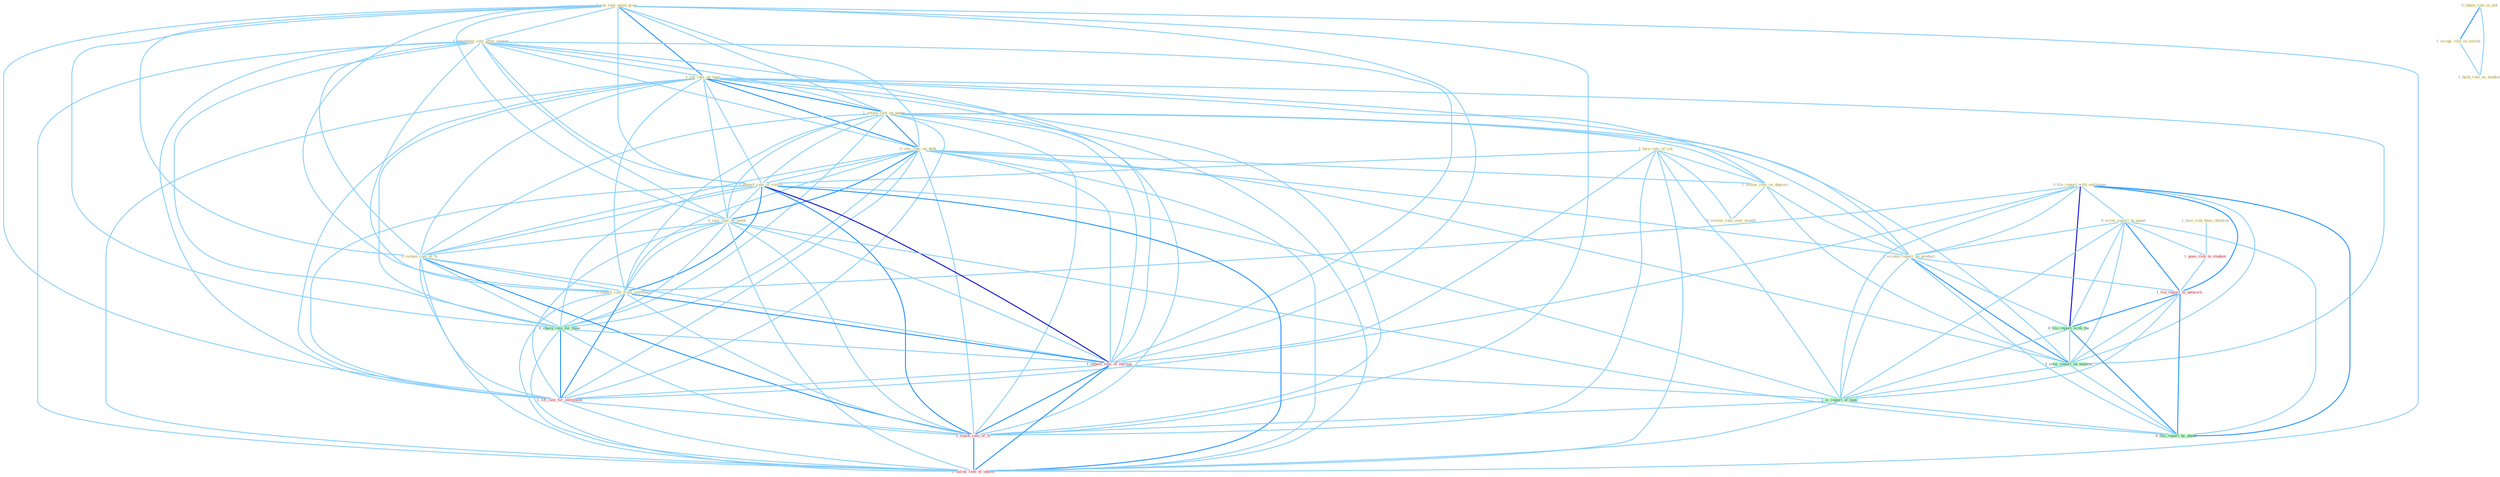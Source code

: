 Graph G{ 
    node
    [shape=polygon,style=filled,width=.5,height=.06,color="#BDFCC9",fixedsize=true,fontsize=4,
    fontcolor="#2f4f4f"];
    {node
    [color="#ffffe0", fontcolor="#8b7d6b"] "0_file_report_with_entitynam " "0_cut_rate_amid_grow " "1_entitynam_rate_after_expens " "1_cut_rate_on_loan " "1_retain_rate_on_paper " "0_write_report_to_panel " "1_turn_rule_of_citi " "0_rais_rate_on_debt " "1_follow_rule_on_depreci " "1_expect_rate_of_return " "0_taken_role_in_aid " "1_occupi_role_in_societi " "0_rais_rate_by_point " "1_scrutin_report_on_product " "0_reckon_rate_at_% " "0_expect_rate_from_entitynam " "0_review_rule_over_month " "1_face_risk_than_children " "1_back_role_as_mediat "}
{node [color="#fff0f5", fontcolor="#b22222"] "1_pose_risk_to_student " "1_file_report_to_network " "1_expect_rate_of_increas " "1_lift_rate_for_entitynam " "1_reach_rate_of_% " "1_calcul_rate_of_option "}
edge [color="#B0E2FF"];

	"0_file_report_with_entitynam " -- "0_write_report_to_panel " [w="1", color="#87cefa" ];
	"0_file_report_with_entitynam " -- "1_scrutin_report_on_product " [w="1", color="#87cefa" ];
	"0_file_report_with_entitynam " -- "0_expect_rate_from_entitynam " [w="1", color="#87cefa" ];
	"0_file_report_with_entitynam " -- "1_file_report_to_network " [w="2", color="#1e90ff" , len=0.8];
	"0_file_report_with_entitynam " -- "0_file_report_with_the " [w="3", color="#0000cd" , len=0.6];
	"0_file_report_with_entitynam " -- "1_relai_report_on_tendenc " [w="1", color="#87cefa" ];
	"0_file_report_with_entitynam " -- "1_lift_rate_for_entitynam " [w="1", color="#87cefa" ];
	"0_file_report_with_entitynam " -- "1_is_report_of_topic " [w="1", color="#87cefa" ];
	"0_file_report_with_entitynam " -- "0_file_report_by_phone " [w="2", color="#1e90ff" , len=0.8];
	"0_cut_rate_amid_grow " -- "1_entitynam_rate_after_expens " [w="1", color="#87cefa" ];
	"0_cut_rate_amid_grow " -- "1_cut_rate_on_loan " [w="2", color="#1e90ff" , len=0.8];
	"0_cut_rate_amid_grow " -- "1_retain_rate_on_paper " [w="1", color="#87cefa" ];
	"0_cut_rate_amid_grow " -- "0_rais_rate_on_debt " [w="1", color="#87cefa" ];
	"0_cut_rate_amid_grow " -- "1_expect_rate_of_return " [w="1", color="#87cefa" ];
	"0_cut_rate_amid_grow " -- "0_rais_rate_by_point " [w="1", color="#87cefa" ];
	"0_cut_rate_amid_grow " -- "0_reckon_rate_at_% " [w="1", color="#87cefa" ];
	"0_cut_rate_amid_grow " -- "0_expect_rate_from_entitynam " [w="1", color="#87cefa" ];
	"0_cut_rate_amid_grow " -- "0_charg_rate_for_time " [w="1", color="#87cefa" ];
	"0_cut_rate_amid_grow " -- "1_expect_rate_of_increas " [w="1", color="#87cefa" ];
	"0_cut_rate_amid_grow " -- "1_lift_rate_for_entitynam " [w="1", color="#87cefa" ];
	"0_cut_rate_amid_grow " -- "1_reach_rate_of_% " [w="1", color="#87cefa" ];
	"0_cut_rate_amid_grow " -- "1_calcul_rate_of_option " [w="1", color="#87cefa" ];
	"1_entitynam_rate_after_expens " -- "1_cut_rate_on_loan " [w="1", color="#87cefa" ];
	"1_entitynam_rate_after_expens " -- "1_retain_rate_on_paper " [w="1", color="#87cefa" ];
	"1_entitynam_rate_after_expens " -- "0_rais_rate_on_debt " [w="1", color="#87cefa" ];
	"1_entitynam_rate_after_expens " -- "1_expect_rate_of_return " [w="1", color="#87cefa" ];
	"1_entitynam_rate_after_expens " -- "0_rais_rate_by_point " [w="1", color="#87cefa" ];
	"1_entitynam_rate_after_expens " -- "0_reckon_rate_at_% " [w="1", color="#87cefa" ];
	"1_entitynam_rate_after_expens " -- "0_expect_rate_from_entitynam " [w="1", color="#87cefa" ];
	"1_entitynam_rate_after_expens " -- "0_charg_rate_for_time " [w="1", color="#87cefa" ];
	"1_entitynam_rate_after_expens " -- "1_expect_rate_of_increas " [w="1", color="#87cefa" ];
	"1_entitynam_rate_after_expens " -- "1_lift_rate_for_entitynam " [w="1", color="#87cefa" ];
	"1_entitynam_rate_after_expens " -- "1_reach_rate_of_% " [w="1", color="#87cefa" ];
	"1_entitynam_rate_after_expens " -- "1_calcul_rate_of_option " [w="1", color="#87cefa" ];
	"1_cut_rate_on_loan " -- "1_retain_rate_on_paper " [w="2", color="#1e90ff" , len=0.8];
	"1_cut_rate_on_loan " -- "0_rais_rate_on_debt " [w="2", color="#1e90ff" , len=0.8];
	"1_cut_rate_on_loan " -- "1_follow_rule_on_depreci " [w="1", color="#87cefa" ];
	"1_cut_rate_on_loan " -- "1_expect_rate_of_return " [w="1", color="#87cefa" ];
	"1_cut_rate_on_loan " -- "0_rais_rate_by_point " [w="1", color="#87cefa" ];
	"1_cut_rate_on_loan " -- "1_scrutin_report_on_product " [w="1", color="#87cefa" ];
	"1_cut_rate_on_loan " -- "0_reckon_rate_at_% " [w="1", color="#87cefa" ];
	"1_cut_rate_on_loan " -- "0_expect_rate_from_entitynam " [w="1", color="#87cefa" ];
	"1_cut_rate_on_loan " -- "0_charg_rate_for_time " [w="1", color="#87cefa" ];
	"1_cut_rate_on_loan " -- "1_expect_rate_of_increas " [w="1", color="#87cefa" ];
	"1_cut_rate_on_loan " -- "1_relai_report_on_tendenc " [w="1", color="#87cefa" ];
	"1_cut_rate_on_loan " -- "1_lift_rate_for_entitynam " [w="1", color="#87cefa" ];
	"1_cut_rate_on_loan " -- "1_reach_rate_of_% " [w="1", color="#87cefa" ];
	"1_cut_rate_on_loan " -- "1_calcul_rate_of_option " [w="1", color="#87cefa" ];
	"1_retain_rate_on_paper " -- "0_rais_rate_on_debt " [w="2", color="#1e90ff" , len=0.8];
	"1_retain_rate_on_paper " -- "1_follow_rule_on_depreci " [w="1", color="#87cefa" ];
	"1_retain_rate_on_paper " -- "1_expect_rate_of_return " [w="1", color="#87cefa" ];
	"1_retain_rate_on_paper " -- "0_rais_rate_by_point " [w="1", color="#87cefa" ];
	"1_retain_rate_on_paper " -- "1_scrutin_report_on_product " [w="1", color="#87cefa" ];
	"1_retain_rate_on_paper " -- "0_reckon_rate_at_% " [w="1", color="#87cefa" ];
	"1_retain_rate_on_paper " -- "0_expect_rate_from_entitynam " [w="1", color="#87cefa" ];
	"1_retain_rate_on_paper " -- "0_charg_rate_for_time " [w="1", color="#87cefa" ];
	"1_retain_rate_on_paper " -- "1_expect_rate_of_increas " [w="1", color="#87cefa" ];
	"1_retain_rate_on_paper " -- "1_relai_report_on_tendenc " [w="1", color="#87cefa" ];
	"1_retain_rate_on_paper " -- "1_lift_rate_for_entitynam " [w="1", color="#87cefa" ];
	"1_retain_rate_on_paper " -- "1_reach_rate_of_% " [w="1", color="#87cefa" ];
	"1_retain_rate_on_paper " -- "1_calcul_rate_of_option " [w="1", color="#87cefa" ];
	"0_write_report_to_panel " -- "1_scrutin_report_on_product " [w="1", color="#87cefa" ];
	"0_write_report_to_panel " -- "1_pose_risk_to_student " [w="1", color="#87cefa" ];
	"0_write_report_to_panel " -- "1_file_report_to_network " [w="2", color="#1e90ff" , len=0.8];
	"0_write_report_to_panel " -- "0_file_report_with_the " [w="1", color="#87cefa" ];
	"0_write_report_to_panel " -- "1_relai_report_on_tendenc " [w="1", color="#87cefa" ];
	"0_write_report_to_panel " -- "1_is_report_of_topic " [w="1", color="#87cefa" ];
	"0_write_report_to_panel " -- "0_file_report_by_phone " [w="1", color="#87cefa" ];
	"1_turn_rule_of_citi " -- "1_follow_rule_on_depreci " [w="1", color="#87cefa" ];
	"1_turn_rule_of_citi " -- "1_expect_rate_of_return " [w="1", color="#87cefa" ];
	"1_turn_rule_of_citi " -- "0_review_rule_over_month " [w="1", color="#87cefa" ];
	"1_turn_rule_of_citi " -- "1_expect_rate_of_increas " [w="1", color="#87cefa" ];
	"1_turn_rule_of_citi " -- "1_is_report_of_topic " [w="1", color="#87cefa" ];
	"1_turn_rule_of_citi " -- "1_reach_rate_of_% " [w="1", color="#87cefa" ];
	"1_turn_rule_of_citi " -- "1_calcul_rate_of_option " [w="1", color="#87cefa" ];
	"0_rais_rate_on_debt " -- "1_follow_rule_on_depreci " [w="1", color="#87cefa" ];
	"0_rais_rate_on_debt " -- "1_expect_rate_of_return " [w="1", color="#87cefa" ];
	"0_rais_rate_on_debt " -- "0_rais_rate_by_point " [w="2", color="#1e90ff" , len=0.8];
	"0_rais_rate_on_debt " -- "1_scrutin_report_on_product " [w="1", color="#87cefa" ];
	"0_rais_rate_on_debt " -- "0_reckon_rate_at_% " [w="1", color="#87cefa" ];
	"0_rais_rate_on_debt " -- "0_expect_rate_from_entitynam " [w="1", color="#87cefa" ];
	"0_rais_rate_on_debt " -- "0_charg_rate_for_time " [w="1", color="#87cefa" ];
	"0_rais_rate_on_debt " -- "1_expect_rate_of_increas " [w="1", color="#87cefa" ];
	"0_rais_rate_on_debt " -- "1_relai_report_on_tendenc " [w="1", color="#87cefa" ];
	"0_rais_rate_on_debt " -- "1_lift_rate_for_entitynam " [w="1", color="#87cefa" ];
	"0_rais_rate_on_debt " -- "1_reach_rate_of_% " [w="1", color="#87cefa" ];
	"0_rais_rate_on_debt " -- "1_calcul_rate_of_option " [w="1", color="#87cefa" ];
	"1_follow_rule_on_depreci " -- "1_scrutin_report_on_product " [w="1", color="#87cefa" ];
	"1_follow_rule_on_depreci " -- "0_review_rule_over_month " [w="1", color="#87cefa" ];
	"1_follow_rule_on_depreci " -- "1_relai_report_on_tendenc " [w="1", color="#87cefa" ];
	"1_expect_rate_of_return " -- "0_rais_rate_by_point " [w="1", color="#87cefa" ];
	"1_expect_rate_of_return " -- "0_reckon_rate_at_% " [w="1", color="#87cefa" ];
	"1_expect_rate_of_return " -- "0_expect_rate_from_entitynam " [w="2", color="#1e90ff" , len=0.8];
	"1_expect_rate_of_return " -- "0_charg_rate_for_time " [w="1", color="#87cefa" ];
	"1_expect_rate_of_return " -- "1_expect_rate_of_increas " [w="3", color="#0000cd" , len=0.6];
	"1_expect_rate_of_return " -- "1_lift_rate_for_entitynam " [w="1", color="#87cefa" ];
	"1_expect_rate_of_return " -- "1_is_report_of_topic " [w="1", color="#87cefa" ];
	"1_expect_rate_of_return " -- "1_reach_rate_of_% " [w="2", color="#1e90ff" , len=0.8];
	"1_expect_rate_of_return " -- "1_calcul_rate_of_option " [w="2", color="#1e90ff" , len=0.8];
	"0_taken_role_in_aid " -- "1_occupi_role_in_societi " [w="2", color="#1e90ff" , len=0.8];
	"0_taken_role_in_aid " -- "1_back_role_as_mediat " [w="1", color="#87cefa" ];
	"1_occupi_role_in_societi " -- "1_back_role_as_mediat " [w="1", color="#87cefa" ];
	"0_rais_rate_by_point " -- "0_reckon_rate_at_% " [w="1", color="#87cefa" ];
	"0_rais_rate_by_point " -- "0_expect_rate_from_entitynam " [w="1", color="#87cefa" ];
	"0_rais_rate_by_point " -- "0_charg_rate_for_time " [w="1", color="#87cefa" ];
	"0_rais_rate_by_point " -- "1_expect_rate_of_increas " [w="1", color="#87cefa" ];
	"0_rais_rate_by_point " -- "1_lift_rate_for_entitynam " [w="1", color="#87cefa" ];
	"0_rais_rate_by_point " -- "1_reach_rate_of_% " [w="1", color="#87cefa" ];
	"0_rais_rate_by_point " -- "0_file_report_by_phone " [w="1", color="#87cefa" ];
	"0_rais_rate_by_point " -- "1_calcul_rate_of_option " [w="1", color="#87cefa" ];
	"1_scrutin_report_on_product " -- "1_file_report_to_network " [w="1", color="#87cefa" ];
	"1_scrutin_report_on_product " -- "0_file_report_with_the " [w="1", color="#87cefa" ];
	"1_scrutin_report_on_product " -- "1_relai_report_on_tendenc " [w="2", color="#1e90ff" , len=0.8];
	"1_scrutin_report_on_product " -- "1_is_report_of_topic " [w="1", color="#87cefa" ];
	"1_scrutin_report_on_product " -- "0_file_report_by_phone " [w="1", color="#87cefa" ];
	"0_reckon_rate_at_% " -- "0_expect_rate_from_entitynam " [w="1", color="#87cefa" ];
	"0_reckon_rate_at_% " -- "0_charg_rate_for_time " [w="1", color="#87cefa" ];
	"0_reckon_rate_at_% " -- "1_expect_rate_of_increas " [w="1", color="#87cefa" ];
	"0_reckon_rate_at_% " -- "1_lift_rate_for_entitynam " [w="1", color="#87cefa" ];
	"0_reckon_rate_at_% " -- "1_reach_rate_of_% " [w="2", color="#1e90ff" , len=0.8];
	"0_reckon_rate_at_% " -- "1_calcul_rate_of_option " [w="1", color="#87cefa" ];
	"0_expect_rate_from_entitynam " -- "0_charg_rate_for_time " [w="1", color="#87cefa" ];
	"0_expect_rate_from_entitynam " -- "1_expect_rate_of_increas " [w="2", color="#1e90ff" , len=0.8];
	"0_expect_rate_from_entitynam " -- "1_lift_rate_for_entitynam " [w="2", color="#1e90ff" , len=0.8];
	"0_expect_rate_from_entitynam " -- "1_reach_rate_of_% " [w="1", color="#87cefa" ];
	"0_expect_rate_from_entitynam " -- "1_calcul_rate_of_option " [w="1", color="#87cefa" ];
	"1_face_risk_than_children " -- "1_pose_risk_to_student " [w="1", color="#87cefa" ];
	"1_pose_risk_to_student " -- "1_file_report_to_network " [w="1", color="#87cefa" ];
	"1_file_report_to_network " -- "0_file_report_with_the " [w="2", color="#1e90ff" , len=0.8];
	"1_file_report_to_network " -- "1_relai_report_on_tendenc " [w="1", color="#87cefa" ];
	"1_file_report_to_network " -- "1_is_report_of_topic " [w="1", color="#87cefa" ];
	"1_file_report_to_network " -- "0_file_report_by_phone " [w="2", color="#1e90ff" , len=0.8];
	"0_file_report_with_the " -- "1_relai_report_on_tendenc " [w="1", color="#87cefa" ];
	"0_file_report_with_the " -- "1_is_report_of_topic " [w="1", color="#87cefa" ];
	"0_file_report_with_the " -- "0_file_report_by_phone " [w="2", color="#1e90ff" , len=0.8];
	"0_charg_rate_for_time " -- "1_expect_rate_of_increas " [w="1", color="#87cefa" ];
	"0_charg_rate_for_time " -- "1_lift_rate_for_entitynam " [w="2", color="#1e90ff" , len=0.8];
	"0_charg_rate_for_time " -- "1_reach_rate_of_% " [w="1", color="#87cefa" ];
	"0_charg_rate_for_time " -- "1_calcul_rate_of_option " [w="1", color="#87cefa" ];
	"1_expect_rate_of_increas " -- "1_lift_rate_for_entitynam " [w="1", color="#87cefa" ];
	"1_expect_rate_of_increas " -- "1_is_report_of_topic " [w="1", color="#87cefa" ];
	"1_expect_rate_of_increas " -- "1_reach_rate_of_% " [w="2", color="#1e90ff" , len=0.8];
	"1_expect_rate_of_increas " -- "1_calcul_rate_of_option " [w="2", color="#1e90ff" , len=0.8];
	"1_relai_report_on_tendenc " -- "1_is_report_of_topic " [w="1", color="#87cefa" ];
	"1_relai_report_on_tendenc " -- "0_file_report_by_phone " [w="1", color="#87cefa" ];
	"1_lift_rate_for_entitynam " -- "1_reach_rate_of_% " [w="1", color="#87cefa" ];
	"1_lift_rate_for_entitynam " -- "1_calcul_rate_of_option " [w="1", color="#87cefa" ];
	"1_is_report_of_topic " -- "1_reach_rate_of_% " [w="1", color="#87cefa" ];
	"1_is_report_of_topic " -- "0_file_report_by_phone " [w="1", color="#87cefa" ];
	"1_is_report_of_topic " -- "1_calcul_rate_of_option " [w="1", color="#87cefa" ];
	"1_reach_rate_of_% " -- "1_calcul_rate_of_option " [w="2", color="#1e90ff" , len=0.8];
}